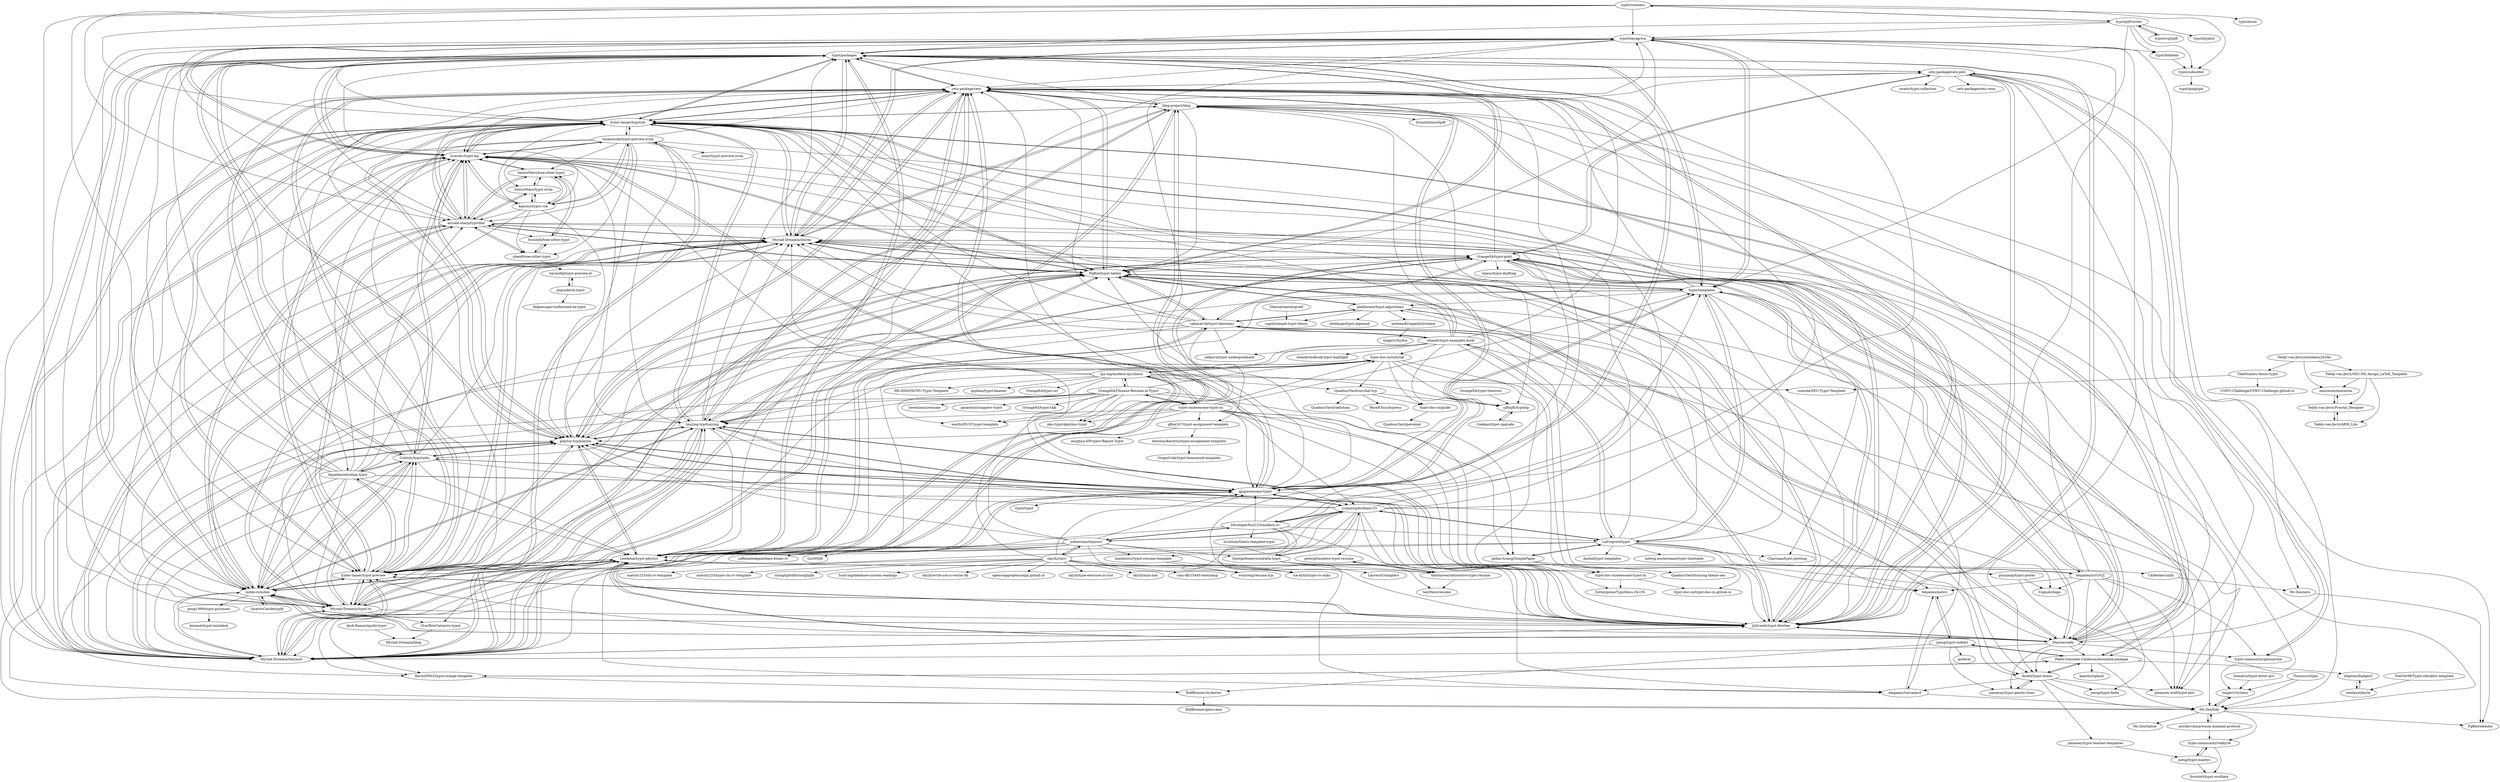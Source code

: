 digraph G {
"typst/hayagriva" -> "typst/packages"
"typst/hayagriva" -> "typst/templates"
"typst/hayagriva" -> "typst/biblatex"
"typst/hayagriva" -> "nvarner/typst-lsp"
"typst/hayagriva" -> "Enter-tainer/typstyle"
"typst/hayagriva" -> "Myriad-Dreamin/shiroa"
"typst/hayagriva" -> "PgBiel/typst-tablex"
"typst/hayagriva" -> "cetz-package/cetz"
"typst/hayagriva" -> "Myriad-Dreamin/tinymist"
"typst/hayagriva" -> "Leedehai/typst-physics"
"typst/hayagriva" -> "Jollywatt/typst-fletcher"
"typst/hayagriva" -> "Dherse/codly"
"typst/hayagriva" -> "astrale-sharp/typstfmt"
"typst/hayagriva" -> "Myriad-Dreamin/typst.ts"
"typst/hayagriva" -> "lkoehl/typst-boxes"
"typst/biblatex" -> "typst/subsetter"
"typst/pdf-writer" -> "typst/svg2pdf"
"typst/pdf-writer" -> "typst/subsetter"
"typst/pdf-writer" -> "typst/comemo"
"typst/pdf-writer" -> "typst/templates"
"typst/pdf-writer" -> "typst/biblatex"
"typst/pdf-writer" -> "typst/hayagriva"
"typst/pdf-writer" -> "typst/hypher"
"typst/pdf-writer" -> "typst/packages"
"Teddy-van-Jerry/Fractal_Designer" -> "Teddy-van-Jerry/ARM_Lite"
"Teddy-van-Jerry/Fractal_Designer" -> "mmcesim/mmcesim"
"Teddy-van-Jerry/SEU-ML-Assign_LaTeX_Template" -> "mmcesim/mmcesim"
"Teddy-van-Jerry/SEU-ML-Assign_LaTeX_Template" -> "Teddy-van-Jerry/Fractal_Designer"
"Teddy-van-Jerry/SEU-ML-Assign_LaTeX_Template" -> "Teddy-van-Jerry/ARM_Lite"
"mmcesim/mmcesim" -> "Teddy-van-Jerry/Fractal_Designer"
"typst/svg2pdf" -> "typst/pdf-writer"
"Teddy-van-Jerry/ARM_Lite" -> "Teddy-van-Jerry/Fractal_Designer"
"typst/subsetter" -> "typst/pixglyph"
"typst/comemo" -> "astrale-sharp/typstfmt"
"typst/comemo" -> "typst/ecow"
"typst/comemo" -> "typst/subsetter"
"typst/comemo" -> "typst/pdf-writer"
"typst/comemo" -> "mitex-rs/mitex"
"typst/comemo" -> "Enter-tainer/typstyle"
"typst/comemo" -> "Enter-tainer/typst-preview"
"typst/comemo" -> "typst/hayagriva"
"GeorgeHoneywood/alta-typst" -> "LaurenzV/simplecv"
"GeorgeHoneywood/alta-typst" -> "Harkunwar/attractive-typst-resume"
"GeorgeHoneywood/alta-typst" -> "yunanwg/brilliant-CV"
"GeorgeHoneywood/alta-typst" -> "hexWars/resume"
"qjcg/awesome-typst" -> "polylux-typ/polylux"
"qjcg/awesome-typst" -> "nvarner/typst-lsp"
"qjcg/awesome-typst" -> "cetz-package/cetz"
"qjcg/awesome-typst" -> "touying-typ/touying"
"qjcg/awesome-typst" -> "Cubxity/typstudio"
"qjcg/awesome-typst" -> "Myriad-Dreamin/tinymist"
"qjcg/awesome-typst" -> "typst/packages"
"qjcg/awesome-typst" -> "Jollywatt/typst-fletcher"
"qjcg/awesome-typst" -> "yunanwg/brilliant-CV"
"qjcg/awesome-typst" -> "PgBiel/typst-tablex"
"qjcg/awesome-typst" -> "typst/templates"
"qjcg/awesome-typst" -> "Leedehai/typst-physics"
"qjcg/awesome-typst" -> "Enter-tainer/typstyle"
"qjcg/awesome-typst" -> "typst/typst" ["e"=1]
"qjcg/awesome-typst" -> "typst/hayagriva"
"polylux-typ/polylux" -> "cetz-package/cetz"
"polylux-typ/polylux" -> "touying-typ/touying"
"polylux-typ/polylux" -> "qjcg/awesome-typst"
"polylux-typ/polylux" -> "nvarner/typst-lsp"
"polylux-typ/polylux" -> "Jollywatt/typst-fletcher"
"polylux-typ/polylux" -> "typst/packages"
"polylux-typ/polylux" -> "Myriad-Dreamin/tinymist"
"polylux-typ/polylux" -> "PgBiel/typst-tablex"
"polylux-typ/polylux" -> "Leedehai/typst-physics"
"polylux-typ/polylux" -> "Enter-tainer/typstyle"
"polylux-typ/polylux" -> "OrangeX4/typst-pinit"
"polylux-typ/polylux" -> "Enter-tainer/typst-preview"
"polylux-typ/polylux" -> "Myriad-Dreamin/shiroa"
"polylux-typ/polylux" -> "Cubxity/typstudio"
"polylux-typ/polylux" -> "mitex-rs/mitex"
"skyzh/chicv" -> "matchy233/chi-cv-template" ["e"=1]
"skyzh/chicv" -> "wusyong/resume.typ"
"skyzh/chicv" -> "matchy233/typst-chi-cv-template" ["e"=1]
"skyzh/chicv" -> "jskherman/imprecv"
"skyzh/chicv" -> "yunanwg/brilliant-CV"
"skyzh/chicv" -> "risinglightdb/risinglight" ["e"=1]
"skyzh/chicv" -> "ice-kylin/typst-cv-miku"
"skyzh/chicv" -> "Sunt-ing/database-system-readings" ["e"=1]
"skyzh/chicv" -> "qjcg/awesome-typst"
"skyzh/chicv" -> "skyzh/write-you-a-vector-db" ["e"=1]
"skyzh/chicv" -> "opencsapp/opencsapp.github.io" ["e"=1]
"skyzh/chicv" -> "skyzh/type-exercise-in-rust" ["e"=1]
"skyzh/chicv" -> "skyzh/mini-lsm" ["e"=1]
"skyzh/chicv" -> "nvarner/typst-lsp"
"skyzh/chicv" -> "cmu-db/15445-bootcamp" ["e"=1]
"Leedehai/typst-physics" -> "Jollywatt/typst-fletcher"
"Leedehai/typst-physics" -> "fenjalien/cirCeTZ"
"Leedehai/typst-physics" -> "cetz-package/cetz"
"Leedehai/typst-physics" -> "sahasatvik/typst-theorems"
"Leedehai/typst-physics" -> "mitex-rs/mitex"
"Leedehai/typst-physics" -> "typst/packages"
"Leedehai/typst-physics" -> "polylux-typ/polylux"
"Leedehai/typst-physics" -> "Enter-tainer/typst-preview"
"Leedehai/typst-physics" -> "PgBiel/typst-tablex"
"Leedehai/typst-physics" -> "Dherse/codly"
"Leedehai/typst-physics" -> "Myriad-Dreamin/tinymist"
"Leedehai/typst-physics" -> "ChHecker/unify"
"Leedehai/typst-physics" -> "Myriad-Dreamin/typst.ts"
"Leedehai/typst-physics" -> "lilaq-project/lilaq"
"Leedehai/typst-physics" -> "OrangeX4/typst-pinit"
"typst/templates" -> "typst/packages"
"typst/templates" -> "PgBiel/typst-tablex"
"typst/templates" -> "typst/hayagriva"
"typst/templates" -> "Enter-tainer/typstyle"
"typst/templates" -> "Dherse/codly"
"typst/templates" -> "johannes-wolf/typst-plot"
"typst/templates" -> "Leedehai/typst-physics"
"typst/templates" -> "qjcg/awesome-typst"
"typst/templates" -> "LaPreprint/typst"
"typst/templates" -> "Jollywatt/typst-fletcher"
"typst/templates" -> "Myriad-Dreamin/shiroa"
"typst/templates" -> "cetz-package/cetz"
"typst/templates" -> "platformer/typst-algorithms"
"typst/templates" -> "elegaanz/vercanard"
"typst/templates" -> "polylux-typ/polylux"
"PgBiel/typst-tablex" -> "cetz-package/cetz"
"PgBiel/typst-tablex" -> "typst/packages"
"PgBiel/typst-tablex" -> "sahasatvik/typst-theorems"
"PgBiel/typst-tablex" -> "Enter-tainer/typst-preview"
"PgBiel/typst-tablex" -> "typst/templates"
"PgBiel/typst-tablex" -> "fenjalien/metro"
"PgBiel/typst-tablex" -> "Jollywatt/typst-fletcher"
"PgBiel/typst-tablex" -> "Myriad-Dreamin/shiroa"
"PgBiel/typst-tablex" -> "astrale-sharp/typstfmt"
"PgBiel/typst-tablex" -> "polylux-typ/polylux"
"PgBiel/typst-tablex" -> "nvarner/typst-lsp"
"PgBiel/typst-tablex" -> "Enter-tainer/typstyle"
"PgBiel/typst-tablex" -> "platformer/typst-algorithms"
"PgBiel/typst-tablex" -> "Leedehai/typst-physics"
"PgBiel/typst-tablex" -> "lkoehl/typst-boxes"
"Myriad-Dreamin/typst.ts" -> "Myriad-Dreamin/shiroa"
"Myriad-Dreamin/typst.ts" -> "Myriad-Dreamin/tinymist"
"Myriad-Dreamin/typst.ts" -> "Enter-tainer/typst-preview"
"Myriad-Dreamin/typst.ts" -> "mitex-rs/mitex"
"Myriad-Dreamin/typst.ts" -> "Enter-tainer/typstyle"
"Myriad-Dreamin/typst.ts" -> "Cubxity/typstudio"
"Myriad-Dreamin/typst.ts" -> "cetz-package/cetz"
"Myriad-Dreamin/typst.ts" -> "lilaq-project/lilaq"
"Myriad-Dreamin/typst.ts" -> "Leedehai/typst-physics"
"Myriad-Dreamin/typst.ts" -> "Jollywatt/typst-fletcher"
"Myriad-Dreamin/typst.ts" -> "PgBiel/typst-tablex"
"Myriad-Dreamin/typst.ts" -> "nvarner/typst-lsp"
"Myriad-Dreamin/typst.ts" -> "touying-typ/touying"
"Myriad-Dreamin/typst.ts" -> "typst/packages"
"Myriad-Dreamin/typst.ts" -> "OverflowCat/astro-typst"
"Enter-tainer/typst-preview" -> "Enter-tainer/typstyle"
"Enter-tainer/typst-preview" -> "mitex-rs/mitex"
"Enter-tainer/typst-preview" -> "nvarner/typst-lsp"
"Enter-tainer/typst-preview" -> "Myriad-Dreamin/tinymist"
"Enter-tainer/typst-preview" -> "PgBiel/typst-tablex"
"Enter-tainer/typst-preview" -> "Myriad-Dreamin/shiroa"
"Enter-tainer/typst-preview" -> "Jollywatt/typst-fletcher"
"Enter-tainer/typst-preview" -> "Myriad-Dreamin/typst.ts"
"Enter-tainer/typst-preview" -> "astrale-sharp/typstfmt"
"Enter-tainer/typst-preview" -> "cetz-package/cetz"
"Enter-tainer/typst-preview" -> "Cubxity/typstudio"
"Enter-tainer/typst-preview" -> "Leedehai/typst-physics"
"Enter-tainer/typst-preview" -> "fenjalien/obsidian-typst"
"Enter-tainer/typst-preview" -> "typst/packages"
"Enter-tainer/typst-preview" -> "polylux-typ/polylux"
"cetz-package/cetz" -> "Jollywatt/typst-fletcher"
"cetz-package/cetz" -> "polylux-typ/polylux"
"cetz-package/cetz" -> "typst/packages"
"cetz-package/cetz" -> "Myriad-Dreamin/tinymist"
"cetz-package/cetz" -> "nvarner/typst-lsp"
"cetz-package/cetz" -> "Enter-tainer/typstyle"
"cetz-package/cetz" -> "cetz-package/cetz-plot"
"cetz-package/cetz" -> "Leedehai/typst-physics"
"cetz-package/cetz" -> "touying-typ/touying"
"cetz-package/cetz" -> "PgBiel/typst-tablex"
"cetz-package/cetz" -> "qjcg/awesome-typst"
"cetz-package/cetz" -> "Myriad-Dreamin/shiroa"
"cetz-package/cetz" -> "lilaq-project/lilaq"
"cetz-package/cetz" -> "Enter-tainer/typst-preview"
"cetz-package/cetz" -> "Cubxity/typstudio"
"Myriad-Dreamin/shiroa" -> "Myriad-Dreamin/typst.ts"
"Myriad-Dreamin/shiroa" -> "Enter-tainer/typstyle"
"Myriad-Dreamin/shiroa" -> "Jollywatt/typst-fletcher"
"Myriad-Dreamin/shiroa" -> "Enter-tainer/typst-preview"
"Myriad-Dreamin/shiroa" -> "cetz-package/cetz"
"Myriad-Dreamin/shiroa" -> "PgBiel/typst-tablex"
"Myriad-Dreamin/shiroa" -> "lilaq-project/lilaq"
"Myriad-Dreamin/shiroa" -> "Myriad-Dreamin/tinymist"
"Myriad-Dreamin/shiroa" -> "OrangeX4/typst-pinit"
"Myriad-Dreamin/shiroa" -> "Dherse/codly"
"Myriad-Dreamin/shiroa" -> "astrale-sharp/typstfmt"
"Myriad-Dreamin/shiroa" -> "typst/packages"
"Myriad-Dreamin/shiroa" -> "typst/hayagriva"
"Myriad-Dreamin/shiroa" -> "Mc-Zen/tidy"
"Myriad-Dreamin/shiroa" -> "mitex-rs/mitex"
"astrale-sharp/wasm-minimal-protocol" -> "Mc-Zen/tidy"
"astrale-sharp/wasm-minimal-protocol" -> "typst-community/valkyrie"
"jskherman/imprecv" -> "yunanwg/brilliant-CV"
"jskherman/imprecv" -> "bamboovir/typst-resume-template"
"jskherman/imprecv" -> "caffeinatedgaze/bare-bones-cv"
"jskherman/imprecv" -> "DeveloperPaul123/modern-cv"
"jskherman/imprecv" -> "wusyong/resume.typ"
"jskherman/imprecv" -> "qjcg/awesome-typst"
"jskherman/imprecv" -> "flavio20002/typst-orange-template"
"jskherman/imprecv" -> "skyzh/chicv"
"jskherman/imprecv" -> "elegaanz/vercanard"
"jskherman/imprecv" -> "tzx/NNJR"
"jskherman/imprecv" -> "cetz-package/cetz"
"jskherman/imprecv" -> "Enter-tainer/typst-preview"
"jskherman/imprecv" -> "polylux-typ/polylux"
"jskherman/imprecv" -> "Harkunwar/attractive-typst-resume"
"jskherman/imprecv" -> "GeorgeHoneywood/alta-typst"
"typst/packages" -> "cetz-package/cetz"
"typst/packages" -> "Jollywatt/typst-fletcher"
"typst/packages" -> "nvarner/typst-lsp"
"typst/packages" -> "PgBiel/typst-tablex"
"typst/packages" -> "typst/templates"
"typst/packages" -> "Enter-tainer/typstyle"
"typst/packages" -> "polylux-typ/polylux"
"typst/packages" -> "typst/hayagriva"
"typst/packages" -> "Leedehai/typst-physics"
"typst/packages" -> "qjcg/awesome-typst"
"typst/packages" -> "Myriad-Dreamin/tinymist"
"typst/packages" -> "cetz-package/cetz-plot"
"typst/packages" -> "Enter-tainer/typst-preview"
"typst/packages" -> "Myriad-Dreamin/shiroa"
"typst/packages" -> "mitex-rs/mitex"
"OrangeX4/Chinese-Resume-in-Typst" -> "typst-cn/awesome-typst-cn"
"OrangeX4/Chinese-Resume-in-Typst" -> "typst-doc-cn/tutorial"
"OrangeX4/Chinese-Resume-in-Typst" -> "nju-lug/modern-nju-thesis"
"OrangeX4/Chinese-Resume-in-Typst" -> "touying-typ/touying"
"OrangeX4/Chinese-Resume-in-Typst" -> "yunanwg/brilliant-CV"
"OrangeX4/Chinese-Resume-in-Typst" -> "liweitianux/resume" ["e"=1]
"OrangeX4/Chinese-Resume-in-Typst" -> "gaoachao/uniquecv-typst" ["e"=1]
"OrangeX4/Chinese-Resume-in-Typst" -> "pku-typst/pkuthss-typst"
"OrangeX4/Chinese-Resume-in-Typst" -> "typst-doc-cn/awesome-typst-cn"
"OrangeX4/Chinese-Resume-in-Typst" -> "jinhao-huang/SimplePaper"
"OrangeX4/Chinese-Resume-in-Typst" -> "werifu/HUST-typst-template" ["e"=1]
"OrangeX4/Chinese-Resume-in-Typst" -> "mitex-rs/mitex"
"OrangeX4/Chinese-Resume-in-Typst" -> "qjcg/awesome-typst"
"OrangeX4/Chinese-Resume-in-Typst" -> "OrangeX4/typst-talk"
"OrangeX4/Chinese-Resume-in-Typst" -> "Myriad-Dreamin/tinymist"
"nvarner/typst-lsp" -> "Myriad-Dreamin/tinymist"
"nvarner/typst-lsp" -> "cetz-package/cetz"
"nvarner/typst-lsp" -> "astrale-sharp/typstfmt"
"nvarner/typst-lsp" -> "qjcg/awesome-typst"
"nvarner/typst-lsp" -> "polylux-typ/polylux"
"nvarner/typst-lsp" -> "Enter-tainer/typst-preview"
"nvarner/typst-lsp" -> "typst/packages"
"nvarner/typst-lsp" -> "Enter-tainer/typstyle"
"nvarner/typst-lsp" -> "kaarmu/typst.vim"
"nvarner/typst-lsp" -> "PgBiel/typst-tablex"
"nvarner/typst-lsp" -> "SeniorMars/tree-sitter-typst"
"nvarner/typst-lsp" -> "Cubxity/typstudio"
"nvarner/typst-lsp" -> "typst/hayagriva"
"nvarner/typst-lsp" -> "Jollywatt/typst-fletcher"
"nvarner/typst-lsp" -> "chomosuke/typst-preview.nvim"
"uben0/tree-sitter-typst" -> "frozolotl/tree-sitter-typst"
"uben0/tree-sitter-typst" -> "havarddj/typst-preview.el"
"uben0/tree-sitter-typst" -> "astrale-sharp/typstfmt"
"Cubxity/typstudio" -> "cetz-package/cetz"
"Cubxity/typstudio" -> "qjcg/awesome-typst"
"Cubxity/typstudio" -> "Enter-tainer/typst-preview"
"Cubxity/typstudio" -> "nvarner/typst-lsp"
"Cubxity/typstudio" -> "Jollywatt/typst-fletcher"
"Cubxity/typstudio" -> "PgBiel/typst-tablex"
"Cubxity/typstudio" -> "fenjalien/obsidian-typst"
"Cubxity/typstudio" -> "Myriad-Dreamin/typst.ts"
"Cubxity/typstudio" -> "typst/packages"
"Cubxity/typstudio" -> "mitex-rs/mitex"
"Cubxity/typstudio" -> "polylux-typ/polylux"
"Cubxity/typstudio" -> "Myriad-Dreamin/tinymist"
"Cubxity/typstudio" -> "Myriad-Dreamin/shiroa"
"Cubxity/typstudio" -> "Enter-tainer/typstyle"
"Cubxity/typstudio" -> "Leedehai/typst-physics"
"sahasatvik/typst-theorems" -> "platformer/typst-algorithms"
"sahasatvik/typst-theorems" -> "PgBiel/typst-tablex"
"sahasatvik/typst-theorems" -> "Leedehai/typst-physics"
"sahasatvik/typst-theorems" -> "lkoehl/typst-boxes"
"sahasatvik/typst-theorems" -> "cetz-package/cetz"
"sahasatvik/typst-theorems" -> "Dherse/codly"
"sahasatvik/typst-theorems" -> "Jollywatt/typst-fletcher"
"sahasatvik/typst-theorems" -> "OrangeX4/typst-pinit"
"sahasatvik/typst-theorems" -> "johanvx/typst-undergradmath"
"sahasatvik/typst-theorems" -> "Enter-tainer/typstyle"
"sahasatvik/typst-theorems" -> "flavio20002/typst-orange-template"
"sahasatvik/typst-theorems" -> "gRox167/typst-assignment-template"
"sahasatvik/typst-theorems" -> "Enter-tainer/typst-preview"
"sahasatvik/typst-theorems" -> "sitandr/typst-examples-book"
"sahasatvik/typst-theorems" -> "Myriad-Dreamin/shiroa"
"typst-cn/awesome-typst-cn" -> "OrangeX4/Chinese-Resume-in-Typst"
"typst-cn/awesome-typst-cn" -> "nju-lug/modern-nju-thesis"
"typst-cn/awesome-typst-cn" -> "touying-typ/touying"
"typst-cn/awesome-typst-cn" -> "qjcg/awesome-typst"
"typst-cn/awesome-typst-cn" -> "jinhao-huang/SimplePaper"
"typst-cn/awesome-typst-cn" -> "pku-typst/pkuthss-typst"
"typst-cn/awesome-typst-cn" -> "yunanwg/brilliant-CV"
"typst-cn/awesome-typst-cn" -> "typst-doc-cn/awesome-typst-cn"
"typst-cn/awesome-typst-cn" -> "werifu/HUST-typst-template" ["e"=1]
"typst-cn/awesome-typst-cn" -> "Zuttergutao/Typstdocs-Zh-CN-"
"typst-cn/awesome-typst-cn" -> "typst-doc-cn/tutorial"
"typst-cn/awesome-typst-cn" -> "typst/templates"
"typst-cn/awesome-typst-cn" -> "polylux-typ/polylux"
"typst-cn/awesome-typst-cn" -> "Jollywatt/typst-fletcher"
"typst-cn/awesome-typst-cn" -> "gRox167/typst-assignment-template"
"fenjalien/obsidian-typst" -> "Enter-tainer/typst-preview"
"fenjalien/obsidian-typst" -> "Cubxity/typstudio"
"fenjalien/obsidian-typst" -> "Leedehai/typst-physics"
"fenjalien/obsidian-typst" -> "typst/packages"
"fenjalien/obsidian-typst" -> "cetz-package/cetz"
"fenjalien/obsidian-typst" -> "Enter-tainer/typstyle"
"fenjalien/obsidian-typst" -> "astrale-sharp/typstfmt"
"fenjalien/obsidian-typst" -> "qjcg/awesome-typst"
"fenjalien/obsidian-typst" -> "nvarner/typst-lsp"
"fenjalien/obsidian-typst" -> "Myriad-Dreamin/typst.ts"
"fenjalien/obsidian-typst" -> "mitex-rs/mitex"
"fenjalien/obsidian-typst" -> "Myriad-Dreamin/shiroa"
"fenjalien/obsidian-typst" -> "Myriad-Dreamin/tinymist"
"fenjalien/obsidian-typst" -> "polylux-typ/polylux"
"fenjalien/obsidian-typst" -> "fenjalien/metro"
"platformer/typst-algorithms" -> "sahasatvik/typst-theorems"
"platformer/typst-algorithms" -> "andreasKroepelin/lovelace"
"platformer/typst-algorithms" -> "PgBiel/typst-tablex"
"platformer/typst-algorithms" -> "lkoehl/typst-boxes"
"platformer/typst-algorithms" -> "zagoli/simple-typst-thesis"
"platformer/typst-algorithms" -> "lvignoli/diapo"
"platformer/typst-algorithms" -> "johannes-wolf/typst-plot"
"platformer/typst-algorithms" -> "ufodauge/typst-algomod"
"yunanwg/brilliant-CV" -> "GeorgeHoneywood/alta-typst"
"yunanwg/brilliant-CV" -> "jskherman/imprecv"
"yunanwg/brilliant-CV" -> "DeveloperPaul123/modern-cv"
"yunanwg/brilliant-CV" -> "qjcg/awesome-typst"
"yunanwg/brilliant-CV" -> "Harkunwar/attractive-typst-resume"
"yunanwg/brilliant-CV" -> "peterpf/modern-typst-resume"
"yunanwg/brilliant-CV" -> "polylux-typ/polylux"
"yunanwg/brilliant-CV" -> "touying-typ/touying"
"yunanwg/brilliant-CV" -> "elegaanz/vercanard"
"yunanwg/brilliant-CV" -> "bamboovir/typst-resume-template"
"yunanwg/brilliant-CV" -> "LaPreprint/typst"
"yunanwg/brilliant-CV" -> "ice-kylin/typst-cv-miku"
"yunanwg/brilliant-CV" -> "Enter-tainer/typstyle"
"yunanwg/brilliant-CV" -> "cetz-package/cetz"
"yunanwg/brilliant-CV" -> "nvarner/typst-lsp"
"Sematre/typst-letter-pro" -> "tingerrr/tytanic"
"kaarmu/typst.vim" -> "chomosuke/typst-preview.nvim"
"kaarmu/typst.vim" -> "nvarner/typst-lsp"
"kaarmu/typst.vim" -> "SeniorMars/typst.nvim"
"kaarmu/typst.vim" -> "SeniorMars/tree-sitter-typst"
"kaarmu/typst.vim" -> "Enter-tainer/typstyle"
"kaarmu/typst.vim" -> "uben0/tree-sitter-typst"
"kaarmu/typst.vim" -> "astrale-sharp/typstfmt"
"kaarmu/typst.vim" -> "polylux-typ/polylux"
"kaarmu/typst.vim" -> "Myriad-Dreamin/tinymist"
"kaarmu/typst.vim" -> "typst/packages"
"Thumuss/utpm" -> "tingerrr/tytanic"
"Thumuss/utpm" -> "Mc-Zen/tidy"
"lkoehl/typst-boxes" -> "Pablo-Gonzalez-Calderon/showybox-package"
"lkoehl/typst-boxes" -> "jomaway/typst-gentle-clues"
"lkoehl/typst-boxes" -> "johannes-wolf/typst-plot"
"lkoehl/typst-boxes" -> "jomaway/typst-teacher-templates"
"lkoehl/typst-boxes" -> "jneug/typst-finite"
"lkoehl/typst-boxes" -> "Mc-Zen/tidy"
"lkoehl/typst-boxes" -> "elegaanz/vercanard"
"jomaway/typst-teacher-templates" -> "jneug/typst-mantys"
"fenjalien/metro" -> "jneug/typst-codelst"
"jneug/typst-mantys" -> "typst-community/valkyrie"
"jneug/typst-mantys" -> "frozolotl/typst-mutilate"
"jneug/typst-codelst" -> "fenjalien/metro"
"jneug/typst-codelst" -> "Pablo-Gonzalez-Calderon/showybox-package"
"jneug/typst-codelst" -> "jomaway/typst-gentle-clues"
"jneug/typst-codelst" -> "qo/term"
"jneug/typst-codelst" -> "RolfBremer/in-dexter"
"ChHecker/unify" -> "Mc-Zen/zero"
"jomaway/typst-gentle-clues" -> "lkoehl/typst-boxes"
"jinhao-huang/SimplePaper" -> "QuadnucYard/touying-theme-seu"
"jinhao-huang/SimplePaper" -> "typst-doc-cn/awesome-typst-cn"
"jinhao-huang/SimplePaper" -> "LaPreprint/typst"
"pncnmnp/typst-poster" -> "lvignoli/diapo"
"pncnmnp/typst-poster" -> "johannes-wolf/typst-plot"
"SeniorMars/tree-sitter-typst" -> "SeniorMars/typst.nvim"
"SeniorMars/tree-sitter-typst" -> "frozolotl/tree-sitter-typst"
"SeniorMars/tree-sitter-typst" -> "astrale-sharp/typstfmt"
"SeniorMars/tree-sitter-typst" -> "nvarner/typst-lsp"
"SeniorMars/tree-sitter-typst" -> "kaarmu/typst.vim"
"frozolotl/tree-sitter-typst" -> "SeniorMars/tree-sitter-typst"
"frozolotl/tree-sitter-typst" -> "uben0/tree-sitter-typst"
"fenjalien/cirCeTZ" -> "Leedehai/typst-physics"
"fenjalien/cirCeTZ" -> "johannes-wolf/typst-plot"
"fenjalien/cirCeTZ" -> "jneug/typst-finite"
"fenjalien/cirCeTZ" -> "OrangeX4/typst-pinit"
"fenjalien/cirCeTZ" -> "lvignoli/diapo"
"fenjalien/cirCeTZ" -> "lkoehl/typst-boxes"
"fenjalien/cirCeTZ" -> "cetz-package/cetz"
"fenjalien/cirCeTZ" -> "fenjalien/metro"
"fenjalien/cirCeTZ" -> "typst-community/glossarium"
"astrale-sharp/typstfmt" -> "Enter-tainer/typstyle"
"astrale-sharp/typstfmt" -> "nvarner/typst-lsp"
"astrale-sharp/typstfmt" -> "SeniorMars/tree-sitter-typst"
"astrale-sharp/typstfmt" -> "Enter-tainer/typst-preview"
"astrale-sharp/typstfmt" -> "PgBiel/typst-tablex"
"astrale-sharp/typstfmt" -> "frozolotl/tree-sitter-typst"
"astrale-sharp/typstfmt" -> "uben0/tree-sitter-typst"
"astrale-sharp/typstfmt" -> "tingerrr/tytanic"
"astrale-sharp/typstfmt" -> "cetz-package/cetz"
"astrale-sharp/typstfmt" -> "johannes-wolf/typst-plot"
"astrale-sharp/typstfmt" -> "Myriad-Dreamin/shiroa"
"astrale-sharp/typstfmt" -> "mitex-rs/mitex"
"astrale-sharp/typstfmt" -> "Mc-Zen/tidy"
"astrale-sharp/typstfmt" -> "typst/packages"
"astrale-sharp/typstfmt" -> "SeniorMars/typst.nvim"
"LaPreprint/typst" -> "PgBiel/typst-tablex"
"LaPreprint/typst" -> "typst/templates"
"LaPreprint/typst" -> "flavio20002/typst-orange-template"
"LaPreprint/typst" -> "Myriad-Dreamin/shiroa"
"LaPreprint/typst" -> "Chayraaa/typst-plotting"
"LaPreprint/typst" -> "platformer/typst-algorithms"
"LaPreprint/typst" -> "Dherse/codly"
"LaPreprint/typst" -> "jinhao-huang/SimplePaper"
"LaPreprint/typst" -> "daskol/typst-templates"
"LaPreprint/typst" -> "pncnmnp/typst-poster"
"LaPreprint/typst" -> "Leedehai/typst-physics"
"LaPreprint/typst" -> "yunanwg/brilliant-CV"
"LaPreprint/typst" -> "fenjalien/metro"
"LaPreprint/typst" -> "ludwig-austermann/typst-timetable"
"LaPreprint/typst" -> "sitandr/typst-examples-book"
"typst-community/glossarium" -> "cetz-package/cetz-plot"
"Mc-Zen/tidy" -> "tingerrr/tytanic"
"Mc-Zen/tidy" -> "typst-community/valkyrie"
"Mc-Zen/tidy" -> "PgBiel/elembic"
"Mc-Zen/tidy" -> "Mc-Zen/tiptoe"
"Mc-Zen/tidy" -> "astrale-sharp/wasm-minimal-protocol"
"peng1999/typst-pyrunner" -> "knuesel/typst-minideck"
"andreasKroepelin/lovelace" -> "tingerrr/hydra"
"SeniorMars/typst.nvim" -> "SeniorMars/tree-sitter-typst"
"SeniorMars/typst.nvim" -> "kaarmu/typst.vim"
"SeniorMars/typst.nvim" -> "astrale-sharp/typstfmt"
"Pablo-Gonzalez-Calderon/showybox-package" -> "lkoehl/typst-boxes"
"Pablo-Gonzalez-Calderon/showybox-package" -> "kaarmu/splash"
"Pablo-Gonzalez-Calderon/showybox-package" -> "OrangeX4/typst-pinit"
"Pablo-Gonzalez-Calderon/showybox-package" -> "jneug/typst-codelst"
"Pablo-Gonzalez-Calderon/showybox-package" -> "Mc-Zen/tidy"
"Pablo-Gonzalez-Calderon/showybox-package" -> "dogezen/badgery"
"Pablo-Gonzalez-Calderon/showybox-package" -> "flavio20002/typst-orange-template"
"Harkunwar/attractive-typst-resume" -> "peterpf/modern-typst-resume"
"Harkunwar/attractive-typst-resume" -> "hexWars/resume"
"bamboovir/typst-resume-template" -> "ice-kylin/typst-cv-miku"
"bamboovir/typst-resume-template" -> "wusyong/resume.typ"
"gRox167/typst-assignment-template" -> "AntoniosBarotsis/typst-assignment-template"
"gRox167/typst-assignment-template" -> "aurghya-0/Project-Report-Typst"
"elegaanz/vercanard" -> "Mc-Zen/tidy"
"elegaanz/vercanard" -> "fenjalien/metro"
"Dherse/masterproef" -> "zagoli/simple-typst-thesis"
"flavio20002/typst-orange-template" -> "Pablo-Gonzalez-Calderon/showybox-package"
"flavio20002/typst-orange-template" -> "RolfBremer/in-dexter"
"AntoniosBarotsis/typst-assignment-template" -> "OriginCode/typst-homework-template"
"RolfBremer/in-dexter" -> "RolfBremer/gloss-awe"
"Dherse/codly" -> "Jollywatt/typst-fletcher"
"Dherse/codly" -> "Enter-tainer/typstyle"
"Dherse/codly" -> "jomaway/typst-gentle-clues"
"Dherse/codly" -> "Myriad-Dreamin/shiroa"
"Dherse/codly" -> "cetz-package/cetz"
"Dherse/codly" -> "typst-community/glossarium"
"Dherse/codly" -> "mitex-rs/mitex"
"Dherse/codly" -> "Leedehai/typst-physics"
"Dherse/codly" -> "typst/templates"
"Dherse/codly" -> "OrangeX4/typst-pinit"
"Dherse/codly" -> "sahasatvik/typst-theorems"
"Dherse/codly" -> "Pablo-Gonzalez-Calderon/showybox-package"
"Dherse/codly" -> "Enter-tainer/typst-preview"
"Dherse/codly" -> "Myriad-Dreamin/tinymist"
"Dherse/codly" -> "cetz-package/cetz-plot"
"Jollywatt/typst-fletcher" -> "cetz-package/cetz"
"Jollywatt/typst-fletcher" -> "Leedehai/typst-physics"
"Jollywatt/typst-fletcher" -> "typst/packages"
"Jollywatt/typst-fletcher" -> "touying-typ/touying"
"Jollywatt/typst-fletcher" -> "Myriad-Dreamin/tinymist"
"Jollywatt/typst-fletcher" -> "cetz-package/cetz-plot"
"Jollywatt/typst-fletcher" -> "Myriad-Dreamin/shiroa"
"Jollywatt/typst-fletcher" -> "lilaq-project/lilaq"
"Jollywatt/typst-fletcher" -> "OrangeX4/typst-pinit"
"Jollywatt/typst-fletcher" -> "polylux-typ/polylux"
"Jollywatt/typst-fletcher" -> "Enter-tainer/typstyle"
"Jollywatt/typst-fletcher" -> "Enter-tainer/typst-preview"
"Jollywatt/typst-fletcher" -> "Dherse/codly"
"Jollywatt/typst-fletcher" -> "PgBiel/typst-tablex"
"Jollywatt/typst-fletcher" -> "mitex-rs/mitex"
"touying-typ/touying" -> "polylux-typ/polylux"
"touying-typ/touying" -> "Myriad-Dreamin/tinymist"
"touying-typ/touying" -> "Jollywatt/typst-fletcher"
"touying-typ/touying" -> "cetz-package/cetz"
"touying-typ/touying" -> "qjcg/awesome-typst"
"touying-typ/touying" -> "Enter-tainer/typstyle"
"touying-typ/touying" -> "typst/packages"
"touying-typ/touying" -> "OrangeX4/typst-pinit"
"touying-typ/touying" -> "Myriad-Dreamin/shiroa"
"touying-typ/touying" -> "mitex-rs/mitex"
"touying-typ/touying" -> "Leedehai/typst-physics"
"touying-typ/touying" -> "typst-doc-cn/tutorial"
"touying-typ/touying" -> "Enter-tainer/typst-preview"
"touying-typ/touying" -> "Myriad-Dreamin/typst.ts"
"touying-typ/touying" -> "nvarner/typst-lsp"
"Myriad-Dreamin/tinymist" -> "Enter-tainer/typstyle"
"Myriad-Dreamin/tinymist" -> "cetz-package/cetz"
"Myriad-Dreamin/tinymist" -> "nvarner/typst-lsp"
"Myriad-Dreamin/tinymist" -> "touying-typ/touying"
"Myriad-Dreamin/tinymist" -> "Jollywatt/typst-fletcher"
"Myriad-Dreamin/tinymist" -> "chomosuke/typst-preview.nvim"
"Myriad-Dreamin/tinymist" -> "Enter-tainer/typst-preview"
"Myriad-Dreamin/tinymist" -> "Myriad-Dreamin/typst.ts"
"Myriad-Dreamin/tinymist" -> "polylux-typ/polylux"
"Myriad-Dreamin/tinymist" -> "qjcg/awesome-typst"
"Myriad-Dreamin/tinymist" -> "Myriad-Dreamin/shiroa"
"Myriad-Dreamin/tinymist" -> "typst/packages"
"Myriad-Dreamin/tinymist" -> "lilaq-project/lilaq"
"Myriad-Dreamin/tinymist" -> "mitex-rs/mitex"
"Myriad-Dreamin/tinymist" -> "Leedehai/typst-physics"
"Enter-tainer/typstyle" -> "Myriad-Dreamin/tinymist"
"Enter-tainer/typstyle" -> "astrale-sharp/typstfmt"
"Enter-tainer/typstyle" -> "cetz-package/cetz"
"Enter-tainer/typstyle" -> "Enter-tainer/typst-preview"
"Enter-tainer/typstyle" -> "Myriad-Dreamin/shiroa"
"Enter-tainer/typstyle" -> "nvarner/typst-lsp"
"Enter-tainer/typstyle" -> "typst/packages"
"Enter-tainer/typstyle" -> "Jollywatt/typst-fletcher"
"Enter-tainer/typstyle" -> "lilaq-project/lilaq"
"Enter-tainer/typstyle" -> "Dherse/codly"
"Enter-tainer/typstyle" -> "chomosuke/typst-preview.nvim"
"Enter-tainer/typstyle" -> "mitex-rs/mitex"
"Enter-tainer/typstyle" -> "touying-typ/touying"
"Enter-tainer/typstyle" -> "PgBiel/typst-tablex"
"Enter-tainer/typstyle" -> "polylux-typ/polylux"
"chomosuke/typst-preview.nvim" -> "kaarmu/typst.vim"
"chomosuke/typst-preview.nvim" -> "Myriad-Dreamin/tinymist"
"chomosuke/typst-preview.nvim" -> "Enter-tainer/typstyle"
"chomosuke/typst-preview.nvim" -> "nvarner/typst-lsp"
"chomosuke/typst-preview.nvim" -> "SeniorMars/tree-sitter-typst"
"chomosuke/typst-preview.nvim" -> "Enter-tainer/typst-preview"
"chomosuke/typst-preview.nvim" -> "SeniorMars/typst.nvim"
"chomosuke/typst-preview.nvim" -> "cetz-package/cetz"
"chomosuke/typst-preview.nvim" -> "astrale-sharp/typstfmt"
"chomosuke/typst-preview.nvim" -> "niuiic/typst-preview.nvim"
"chomosuke/typst-preview.nvim" -> "polylux-typ/polylux"
"chomosuke/typst-preview.nvim" -> "touying-typ/touying"
"chomosuke/typst-preview.nvim" -> "fenjalien/obsidian-typst"
"chomosuke/typst-preview.nvim" -> "uben0/tree-sitter-typst"
"chomosuke/typst-preview.nvim" -> "Jollywatt/typst-fletcher"
"typst-doc-cn/awesome-typst-cn" -> "typst-doc-cn/typst-doc-cn.github.io"
"typst-doc-cn/awesome-typst-cn" -> "Zuttergutao/Typstdocs-Zh-CN-"
"typst-doc-cn/tutorial" -> "typst-doc-cn/guide"
"typst-doc-cn/tutorial" -> "typst-doc-cn/typst-doc-cn.github.io"
"typst-doc-cn/tutorial" -> "QuadnucYard/ourchat-typ"
"typst-doc-cn/tutorial" -> "nju-lug/modern-nju-thesis"
"typst-doc-cn/tutorial" -> "sjfhsjfh/typship"
"typst-doc-cn/tutorial" -> "typst-doc-cn/awesome-typst-cn"
"typst-doc-cn/tutorial" -> "OverflowCat/astro-typst"
"typst-doc-cn/tutorial" -> "touying-typ/touying"
"nju-lug/modern-nju-thesis" -> "werifu/HUST-typst-template" ["e"=1]
"nju-lug/modern-nju-thesis" -> "typst-doc-cn/tutorial"
"nju-lug/modern-nju-thesis" -> "typst-cn/awesome-typst-cn"
"nju-lug/modern-nju-thesis" -> "OrangeX4/Chinese-Resume-in-Typst"
"nju-lug/modern-nju-thesis" -> "touying-typ/touying"
"nju-lug/modern-nju-thesis" -> "pku-typst/pkuthss-typst"
"nju-lug/modern-nju-thesis" -> "sjfhsjfh/typship"
"nju-lug/modern-nju-thesis" -> "qujihan/typst-beamer"
"nju-lug/modern-nju-thesis" -> "QuadnucYard/ourchat-typ"
"nju-lug/modern-nju-thesis" -> "OrangeX4/typst-ori"
"nju-lug/modern-nju-thesis" -> "Myriad-Dreamin/shiroa"
"nju-lug/modern-nju-thesis" -> "csimide/SEU-Typst-Template"
"nju-lug/modern-nju-thesis" -> "HK-SHAO/SCNU-Typst-Template"
"OrangeX4/typst-pinit" -> "Pablo-Gonzalez-Calderon/showybox-package"
"OrangeX4/typst-pinit" -> "Jollywatt/typst-fletcher"
"OrangeX4/typst-pinit" -> "fenjalien/cirCeTZ"
"OrangeX4/typst-pinit" -> "Myriad-Dreamin/shiroa"
"OrangeX4/typst-pinit" -> "Chayraaa/typst-plotting"
"OrangeX4/typst-pinit" -> "ntjess/typst-drafting"
"OrangeX4/typst-pinit" -> "cetz-package/cetz"
"OrangeX4/typst-pinit" -> "polylux-typ/polylux"
"OrangeX4/typst-pinit" -> "cetz-package/cetz-plot"
"OrangeX4/typst-pinit" -> "touying-typ/touying"
"OrangeX4/typst-pinit" -> "Dherse/codly"
"OrangeX4/typst-pinit" -> "sahasatvik/typst-theorems"
"OrangeX4/typst-pinit" -> "PgBiel/typst-tablex"
"OrangeX4/typst-pinit" -> "Leedehai/typst-physics"
"OrangeX4/typst-pinit" -> "Enter-tainer/typst-preview"
"mitex-rs/mitex" -> "Enter-tainer/typst-preview"
"mitex-rs/mitex" -> "Leedehai/typst-physics"
"mitex-rs/mitex" -> "Enter-tainer/typstyle"
"mitex-rs/mitex" -> "Jollywatt/typst-fletcher"
"mitex-rs/mitex" -> "Myriad-Dreamin/typst.ts"
"mitex-rs/mitex" -> "astrale-sharp/typstfmt"
"mitex-rs/mitex" -> "typst/packages"
"mitex-rs/mitex" -> "Myriad-Dreamin/tinymist"
"mitex-rs/mitex" -> "Dherse/codly"
"mitex-rs/mitex" -> "QuarticCat/detypify"
"mitex-rs/mitex" -> "Myriad-Dreamin/shiroa"
"mitex-rs/mitex" -> "touying-typ/touying"
"mitex-rs/mitex" -> "Cubxity/typstudio"
"mitex-rs/mitex" -> "peng1999/typst-pyrunner"
"mitex-rs/mitex" -> "polylux-typ/polylux"
"QuarticCat/detypify" -> "mitex-rs/mitex"
"DeveloperPaul123/modern-cv" -> "yunanwg/brilliant-CV"
"DeveloperPaul123/modern-cv" -> "jskherman/imprecv"
"DeveloperPaul123/modern-cv" -> "typst/hayagriva"
"DeveloperPaul123/modern-cv" -> "LaPreprint/typst"
"DeveloperPaul123/modern-cv" -> "GeorgeHoneywood/alta-typst"
"DeveloperPaul123/modern-cv" -> "Jollywatt/typst-fletcher"
"DeveloperPaul123/modern-cv" -> "Myriad-Dreamin/tinymist"
"DeveloperPaul123/modern-cv" -> "cetz-package/cetz"
"DeveloperPaul123/modern-cv" -> "ls1intum/thesis-template-typst" ["e"=1]
"DeveloperPaul123/modern-cv" -> "qjcg/awesome-typst"
"DeveloperPaul123/modern-cv" -> "elegaanz/vercanard"
"DeveloperPaul123/modern-cv" -> "typst/templates"
"Teddy-van-Jerry/seuthesis2024b" -> "Teddy-van-Jerry/SEU-ML-Assign_LaTeX_Template"
"Teddy-van-Jerry/seuthesis2024b" -> "mmcesim/mmcesim"
"Teddy-van-Jerry/seuthesis2024b" -> "TideDra/seu-thesis-typst"
"TideDra/seu-thesis-typst" -> "CSWU-Challenge/CSWU-Challenge.github.io"
"TideDra/seu-thesis-typst" -> "csimide/SEU-Typst-Template"
"typst-community/valkyrie" -> "frozolotl/typst-mutilate"
"typst-community/valkyrie" -> "jneug/typst-mantys"
"tingerrr/tytanic" -> "Mc-Zen/tidy"
"peterpf/modern-typst-resume" -> "Harkunwar/attractive-typst-resume"
"sitandr/typst-examples-book" -> "Jollywatt/typst-fletcher"
"sitandr/typst-examples-book" -> "sahasatvik/typst-theorems"
"sitandr/typst-examples-book" -> "LaPreprint/typst"
"sitandr/typst-examples-book" -> "Myriad-Dreamin/shiroa"
"sitandr/typst-examples-book" -> "johanvx/typst-undergradmath"
"sitandr/typst-examples-book" -> "typst-doc-cn/tutorial"
"sitandr/typst-examples-book" -> "sitandr/mdbook-typst-highlight"
"sitandr/typst-examples-book" -> "touying-typ/touying"
"sitandr/typst-examples-book" -> "nvarner/typst-lsp"
"sitandr/typst-examples-book" -> "Myriad-Dreamin/tinymist"
"sitandr/typst-examples-book" -> "typst/packages"
"sitandr/typst-examples-book" -> "lilaq-project/lilaq"
"sitandr/typst-examples-book" -> "qjcg/awesome-typst"
"sitandr/typst-examples-book" -> "Mc-Zen/tidy"
"sitandr/typst-examples-book" -> "Enter-tainer/typstyle"
"jmpunkt/ox-typst" -> "filipencopav/unfinished-ox-typst"
"jmpunkt/ox-typst" -> "havarddj/typst-preview.el"
"Coekjan/typst-upgrade" -> "sjfhsjfh/typship"
"havarddj/typst-preview.el" -> "jmpunkt/ox-typst"
"TomVer99/Typst-checklist-template" -> "wesleyel/keyle"
"dogezen/badgery" -> "wesleyel/keyle"
"dark-flames/apollo-typst" -> "Myriad-Dreamin/blog"
"typst-doc-cn/guide" -> "QuadnucYard/pavemat"
"QuadnucYard/ourchat-typ" -> "QuadnucYard/radishom"
"QuadnucYard/ourchat-typ" -> "sjfhsjfh/typship"
"QuadnucYard/ourchat-typ" -> "ParaN3xus/typress"
"QuadnucYard/ourchat-typ" -> "typst-doc-cn/guide"
"cetz-package/cetz-plot" -> "cetz-package/cetz"
"cetz-package/cetz-plot" -> "Jollywatt/typst-fletcher"
"cetz-package/cetz-plot" -> "typst-community/glossarium"
"cetz-package/cetz-plot" -> "typst/packages"
"cetz-package/cetz-plot" -> "cetz-package/cetz-venn"
"cetz-package/cetz-plot" -> "OrangeX4/typst-pinit"
"cetz-package/cetz-plot" -> "Pablo-Gonzalez-Calderon/showybox-package"
"cetz-package/cetz-plot" -> "Mc-Zen/tidy"
"cetz-package/cetz-plot" -> "swaits/typst-collection"
"Mc-Zen/zero" -> "PgBiel/elembic"
"OverflowCat/astro-typst" -> "Myriad-Dreamin/blog"
"wesleyel/keyle" -> "dogezen/badgery"
"lilaq-project/lilaq" -> "Jollywatt/typst-fletcher"
"lilaq-project/lilaq" -> "Enter-tainer/typstyle"
"lilaq-project/lilaq" -> "cetz-package/cetz"
"lilaq-project/lilaq" -> "Mc-Zen/tidy"
"lilaq-project/lilaq" -> "Myriad-Dreamin/shiroa"
"lilaq-project/lilaq" -> "sjfhsjfh/typship"
"lilaq-project/lilaq" -> "PgBiel/elembic"
"lilaq-project/lilaq" -> "Myriad-Dreamin/tinymist"
"lilaq-project/lilaq" -> "frozolotl/muchpdf"
"lilaq-project/lilaq" -> "Mc-Zen/zero"
"lilaq-project/lilaq" -> "Myriad-Dreamin/typst.ts"
"lilaq-project/lilaq" -> "Leedehai/typst-physics"
"lilaq-project/lilaq" -> "typst/packages"
"lilaq-project/lilaq" -> "cetz-package/cetz-plot"
"lilaq-project/lilaq" -> "PgBiel/typst-tablex"
"OrangeX4/typst-theorion" -> "sjfhsjfh/typship"
"sjfhsjfh/typship" -> "Coekjan/typst-upgrade"
"typst/hayagriva" ["l"="-4.689,23.192"]
"typst/packages" ["l"="-4.698,23.208"]
"typst/templates" ["l"="-4.701,23.178"]
"typst/biblatex" ["l"="-4.597,23.166"]
"nvarner/typst-lsp" ["l"="-4.739,23.221"]
"Enter-tainer/typstyle" ["l"="-4.719,23.229"]
"Myriad-Dreamin/shiroa" ["l"="-4.723,23.218"]
"PgBiel/typst-tablex" ["l"="-4.735,23.196"]
"cetz-package/cetz" ["l"="-4.71,23.195"]
"Myriad-Dreamin/tinymist" ["l"="-4.699,23.236"]
"Leedehai/typst-physics" ["l"="-4.726,23.205"]
"Jollywatt/typst-fletcher" ["l"="-4.71,23.208"]
"Dherse/codly" ["l"="-4.726,23.187"]
"astrale-sharp/typstfmt" ["l"="-4.756,23.229"]
"Myriad-Dreamin/typst.ts" ["l"="-4.715,23.26"]
"lkoehl/typst-boxes" ["l"="-4.767,23.152"]
"typst/subsetter" ["l"="-4.577,23.187"]
"typst/pdf-writer" ["l"="-4.607,23.184"]
"typst/svg2pdf" ["l"="-4.555,23.158"]
"typst/comemo" ["l"="-4.635,23.214"]
"typst/hypher" ["l"="-4.539,23.191"]
"Teddy-van-Jerry/Fractal_Designer" ["l"="-4.445,23.424"]
"Teddy-van-Jerry/ARM_Lite" ["l"="-4.45,23.438"]
"mmcesim/mmcesim" ["l"="-4.458,23.411"]
"Teddy-van-Jerry/SEU-ML-Assign_LaTeX_Template" ["l"="-4.465,23.425"]
"typst/pixglyph" ["l"="-4.535,23.174"]
"typst/ecow" ["l"="-4.547,23.226"]
"mitex-rs/mitex" ["l"="-4.698,23.252"]
"Enter-tainer/typst-preview" ["l"="-4.708,23.222"]
"GeorgeHoneywood/alta-typst" ["l"="-4.625,23.14"]
"LaurenzV/simplecv" ["l"="-4.579,23.11"]
"Harkunwar/attractive-typst-resume" ["l"="-4.615,23.128"]
"yunanwg/brilliant-CV" ["l"="-4.657,23.17"]
"hexWars/resume" ["l"="-4.597,23.118"]
"qjcg/awesome-typst" ["l"="-4.668,23.201"]
"polylux-typ/polylux" ["l"="-4.685,23.22"]
"touying-typ/touying" ["l"="-4.675,23.24"]
"Cubxity/typstudio" ["l"="-4.713,23.244"]
"typst/typst" ["l"="-13.485,-7.491"]
"OrangeX4/typst-pinit" ["l"="-4.722,23.174"]
"skyzh/chicv" ["l"="-4.672,23.122"]
"matchy233/chi-cv-template" ["l"="-4.575,22.612"]
"wusyong/resume.typ" ["l"="-4.654,23.089"]
"matchy233/typst-chi-cv-template" ["l"="-22.349,-20.187"]
"jskherman/imprecv" ["l"="-4.661,23.141"]
"risinglightdb/risinglight" ["l"="0.552,13.994"]
"ice-kylin/typst-cv-miku" ["l"="-4.641,23.122"]
"Sunt-ing/database-system-readings" ["l"="0.517,13.997"]
"skyzh/write-you-a-vector-db" ["l"="0.473,13.965"]
"opencsapp/opencsapp.github.io" ["l"="-6.425,19.403"]
"skyzh/type-exercise-in-rust" ["l"="0.5,13.99"]
"skyzh/mini-lsm" ["l"="0.52,13.917"]
"cmu-db/15445-bootcamp" ["l"="0.491,13.96"]
"fenjalien/cirCeTZ" ["l"="-4.759,23.166"]
"sahasatvik/typst-theorems" ["l"="-4.746,23.182"]
"ChHecker/unify" ["l"="-4.763,23.277"]
"lilaq-project/lilaq" ["l"="-4.743,23.235"]
"johannes-wolf/typst-plot" ["l"="-4.776,23.175"]
"LaPreprint/typst" ["l"="-4.709,23.157"]
"platformer/typst-algorithms" ["l"="-4.781,23.16"]
"elegaanz/vercanard" ["l"="-4.715,23.145"]
"fenjalien/metro" ["l"="-4.746,23.152"]
"OverflowCat/astro-typst" ["l"="-4.688,23.317"]
"fenjalien/obsidian-typst" ["l"="-4.73,23.243"]
"cetz-package/cetz-plot" ["l"="-4.736,23.169"]
"Mc-Zen/tidy" ["l"="-4.788,23.193"]
"astrale-sharp/wasm-minimal-protocol" ["l"="-4.831,23.182"]
"typst-community/valkyrie" ["l"="-4.854,23.175"]
"bamboovir/typst-resume-template" ["l"="-4.632,23.107"]
"caffeinatedgaze/bare-bones-cv" ["l"="-4.635,23.075"]
"DeveloperPaul123/modern-cv" ["l"="-4.678,23.161"]
"flavio20002/typst-orange-template" ["l"="-4.726,23.12"]
"tzx/NNJR" ["l"="-4.611,23.091"]
"OrangeX4/Chinese-Resume-in-Typst" ["l"="-4.635,23.256"]
"typst-cn/awesome-typst-cn" ["l"="-4.635,23.238"]
"typst-doc-cn/tutorial" ["l"="-4.655,23.279"]
"nju-lug/modern-nju-thesis" ["l"="-4.631,23.286"]
"liweitianux/resume" ["l"="-4.722,22.29"]
"gaoachao/uniquecv-typst" ["l"="-6.607,20.889"]
"pku-typst/pkuthss-typst" ["l"="-4.603,23.273"]
"typst-doc-cn/awesome-typst-cn" ["l"="-4.611,23.256"]
"jinhao-huang/SimplePaper" ["l"="-4.63,23.199"]
"werifu/HUST-typst-template" ["l"="-6.578,20.87"]
"OrangeX4/typst-talk" ["l"="-4.58,23.279"]
"kaarmu/typst.vim" ["l"="-4.763,23.251"]
"SeniorMars/tree-sitter-typst" ["l"="-4.784,23.242"]
"chomosuke/typst-preview.nvim" ["l"="-4.743,23.259"]
"uben0/tree-sitter-typst" ["l"="-4.801,23.269"]
"frozolotl/tree-sitter-typst" ["l"="-4.81,23.251"]
"havarddj/typst-preview.el" ["l"="-4.856,23.309"]
"johanvx/typst-undergradmath" ["l"="-4.804,23.186"]
"gRox167/typst-assignment-template" ["l"="-4.614,23.22"]
"sitandr/typst-examples-book" ["l"="-4.749,23.205"]
"Zuttergutao/Typstdocs-Zh-CN-" ["l"="-4.589,23.252"]
"andreasKroepelin/lovelace" ["l"="-4.852,23.127"]
"zagoli/simple-typst-thesis" ["l"="-4.832,23.109"]
"lvignoli/diapo" ["l"="-4.805,23.149"]
"ufodauge/typst-algomod" ["l"="-4.817,23.157"]
"peterpf/modern-typst-resume" ["l"="-4.601,23.141"]
"Sematre/typst-letter-pro" ["l"="-4.879,23.231"]
"tingerrr/tytanic" ["l"="-4.821,23.217"]
"SeniorMars/typst.nvim" ["l"="-4.784,23.26"]
"Thumuss/utpm" ["l"="-4.845,23.212"]
"Pablo-Gonzalez-Calderon/showybox-package" ["l"="-4.754,23.134"]
"jomaway/typst-gentle-clues" ["l"="-4.769,23.13"]
"jomaway/typst-teacher-templates" ["l"="-4.835,23.148"]
"jneug/typst-finite" ["l"="-4.804,23.128"]
"jneug/typst-mantys" ["l"="-4.869,23.158"]
"jneug/typst-codelst" ["l"="-4.759,23.104"]
"frozolotl/typst-mutilate" ["l"="-4.883,23.171"]
"qo/term" ["l"="-4.771,23.064"]
"RolfBremer/in-dexter" ["l"="-4.744,23.072"]
"Mc-Zen/zero" ["l"="-4.783,23.274"]
"QuadnucYard/touying-theme-seu" ["l"="-4.587,23.207"]
"pncnmnp/typst-poster" ["l"="-4.787,23.137"]
"typst-community/glossarium" ["l"="-4.736,23.144"]
"Chayraaa/typst-plotting" ["l"="-4.706,23.119"]
"daskol/typst-templates" ["l"="-4.696,23.076"]
"ludwig-austermann/typst-timetable" ["l"="-4.716,23.092"]
"PgBiel/elembic" ["l"="-4.791,23.231"]
"Mc-Zen/tiptoe" ["l"="-4.832,23.197"]
"peng1999/typst-pyrunner" ["l"="-4.719,23.315"]
"knuesel/typst-minideck" ["l"="-4.726,23.345"]
"tingerrr/hydra" ["l"="-4.886,23.111"]
"kaarmu/splash" ["l"="-4.793,23.096"]
"dogezen/badgery" ["l"="-4.786,23.08"]
"AntoniosBarotsis/typst-assignment-template" ["l"="-4.57,23.239"]
"aurghya-0/Project-Report-Typst" ["l"="-4.58,23.225"]
"Dherse/masterproef" ["l"="-4.859,23.083"]
"OriginCode/typst-homework-template" ["l"="-4.542,23.252"]
"RolfBremer/gloss-awe" ["l"="-4.749,23.041"]
"niuiic/typst-preview.nvim" ["l"="-4.778,23.307"]
"typst-doc-cn/typst-doc-cn.github.io" ["l"="-4.61,23.292"]
"typst-doc-cn/guide" ["l"="-4.647,23.324"]
"QuadnucYard/ourchat-typ" ["l"="-4.631,23.329"]
"sjfhsjfh/typship" ["l"="-4.668,23.308"]
"qujihan/typst-beamer" ["l"="-4.601,23.322"]
"OrangeX4/typst-ori" ["l"="-4.615,23.312"]
"csimide/SEU-Typst-Template" ["l"="-4.567,23.335"]
"HK-SHAO/SCNU-Typst-Template" ["l"="-4.59,23.307"]
"ntjess/typst-drafting" ["l"="-4.774,23.111"]
"QuarticCat/detypify" ["l"="-4.702,23.3"]
"ls1intum/thesis-template-typst" ["l"="-51.599,12.215"]
"Teddy-van-Jerry/seuthesis2024b" ["l"="-4.484,23.403"]
"TideDra/seu-thesis-typst" ["l"="-4.519,23.373"]
"CSWU-Challenge/CSWU-Challenge.github.io" ["l"="-4.499,23.381"]
"sitandr/mdbook-typst-highlight" ["l"="-4.791,23.21"]
"jmpunkt/ox-typst" ["l"="-4.879,23.328"]
"filipencopav/unfinished-ox-typst" ["l"="-4.9,23.342"]
"Coekjan/typst-upgrade" ["l"="-4.667,23.33"]
"TomVer99/Typst-checklist-template" ["l"="-4.813,23.032"]
"wesleyel/keyle" ["l"="-4.8,23.057"]
"dark-flames/apollo-typst" ["l"="-4.696,23.389"]
"Myriad-Dreamin/blog" ["l"="-4.693,23.359"]
"QuadnucYard/pavemat" ["l"="-4.64,23.351"]
"QuadnucYard/radishom" ["l"="-4.61,23.352"]
"ParaN3xus/typress" ["l"="-4.615,23.372"]
"cetz-package/cetz-venn" ["l"="-4.74,23.128"]
"swaits/typst-collection" ["l"="-4.743,23.113"]
"frozolotl/muchpdf" ["l"="-4.76,23.302"]
"OrangeX4/typst-theorion" ["l"="-4.667,23.352"]
}
